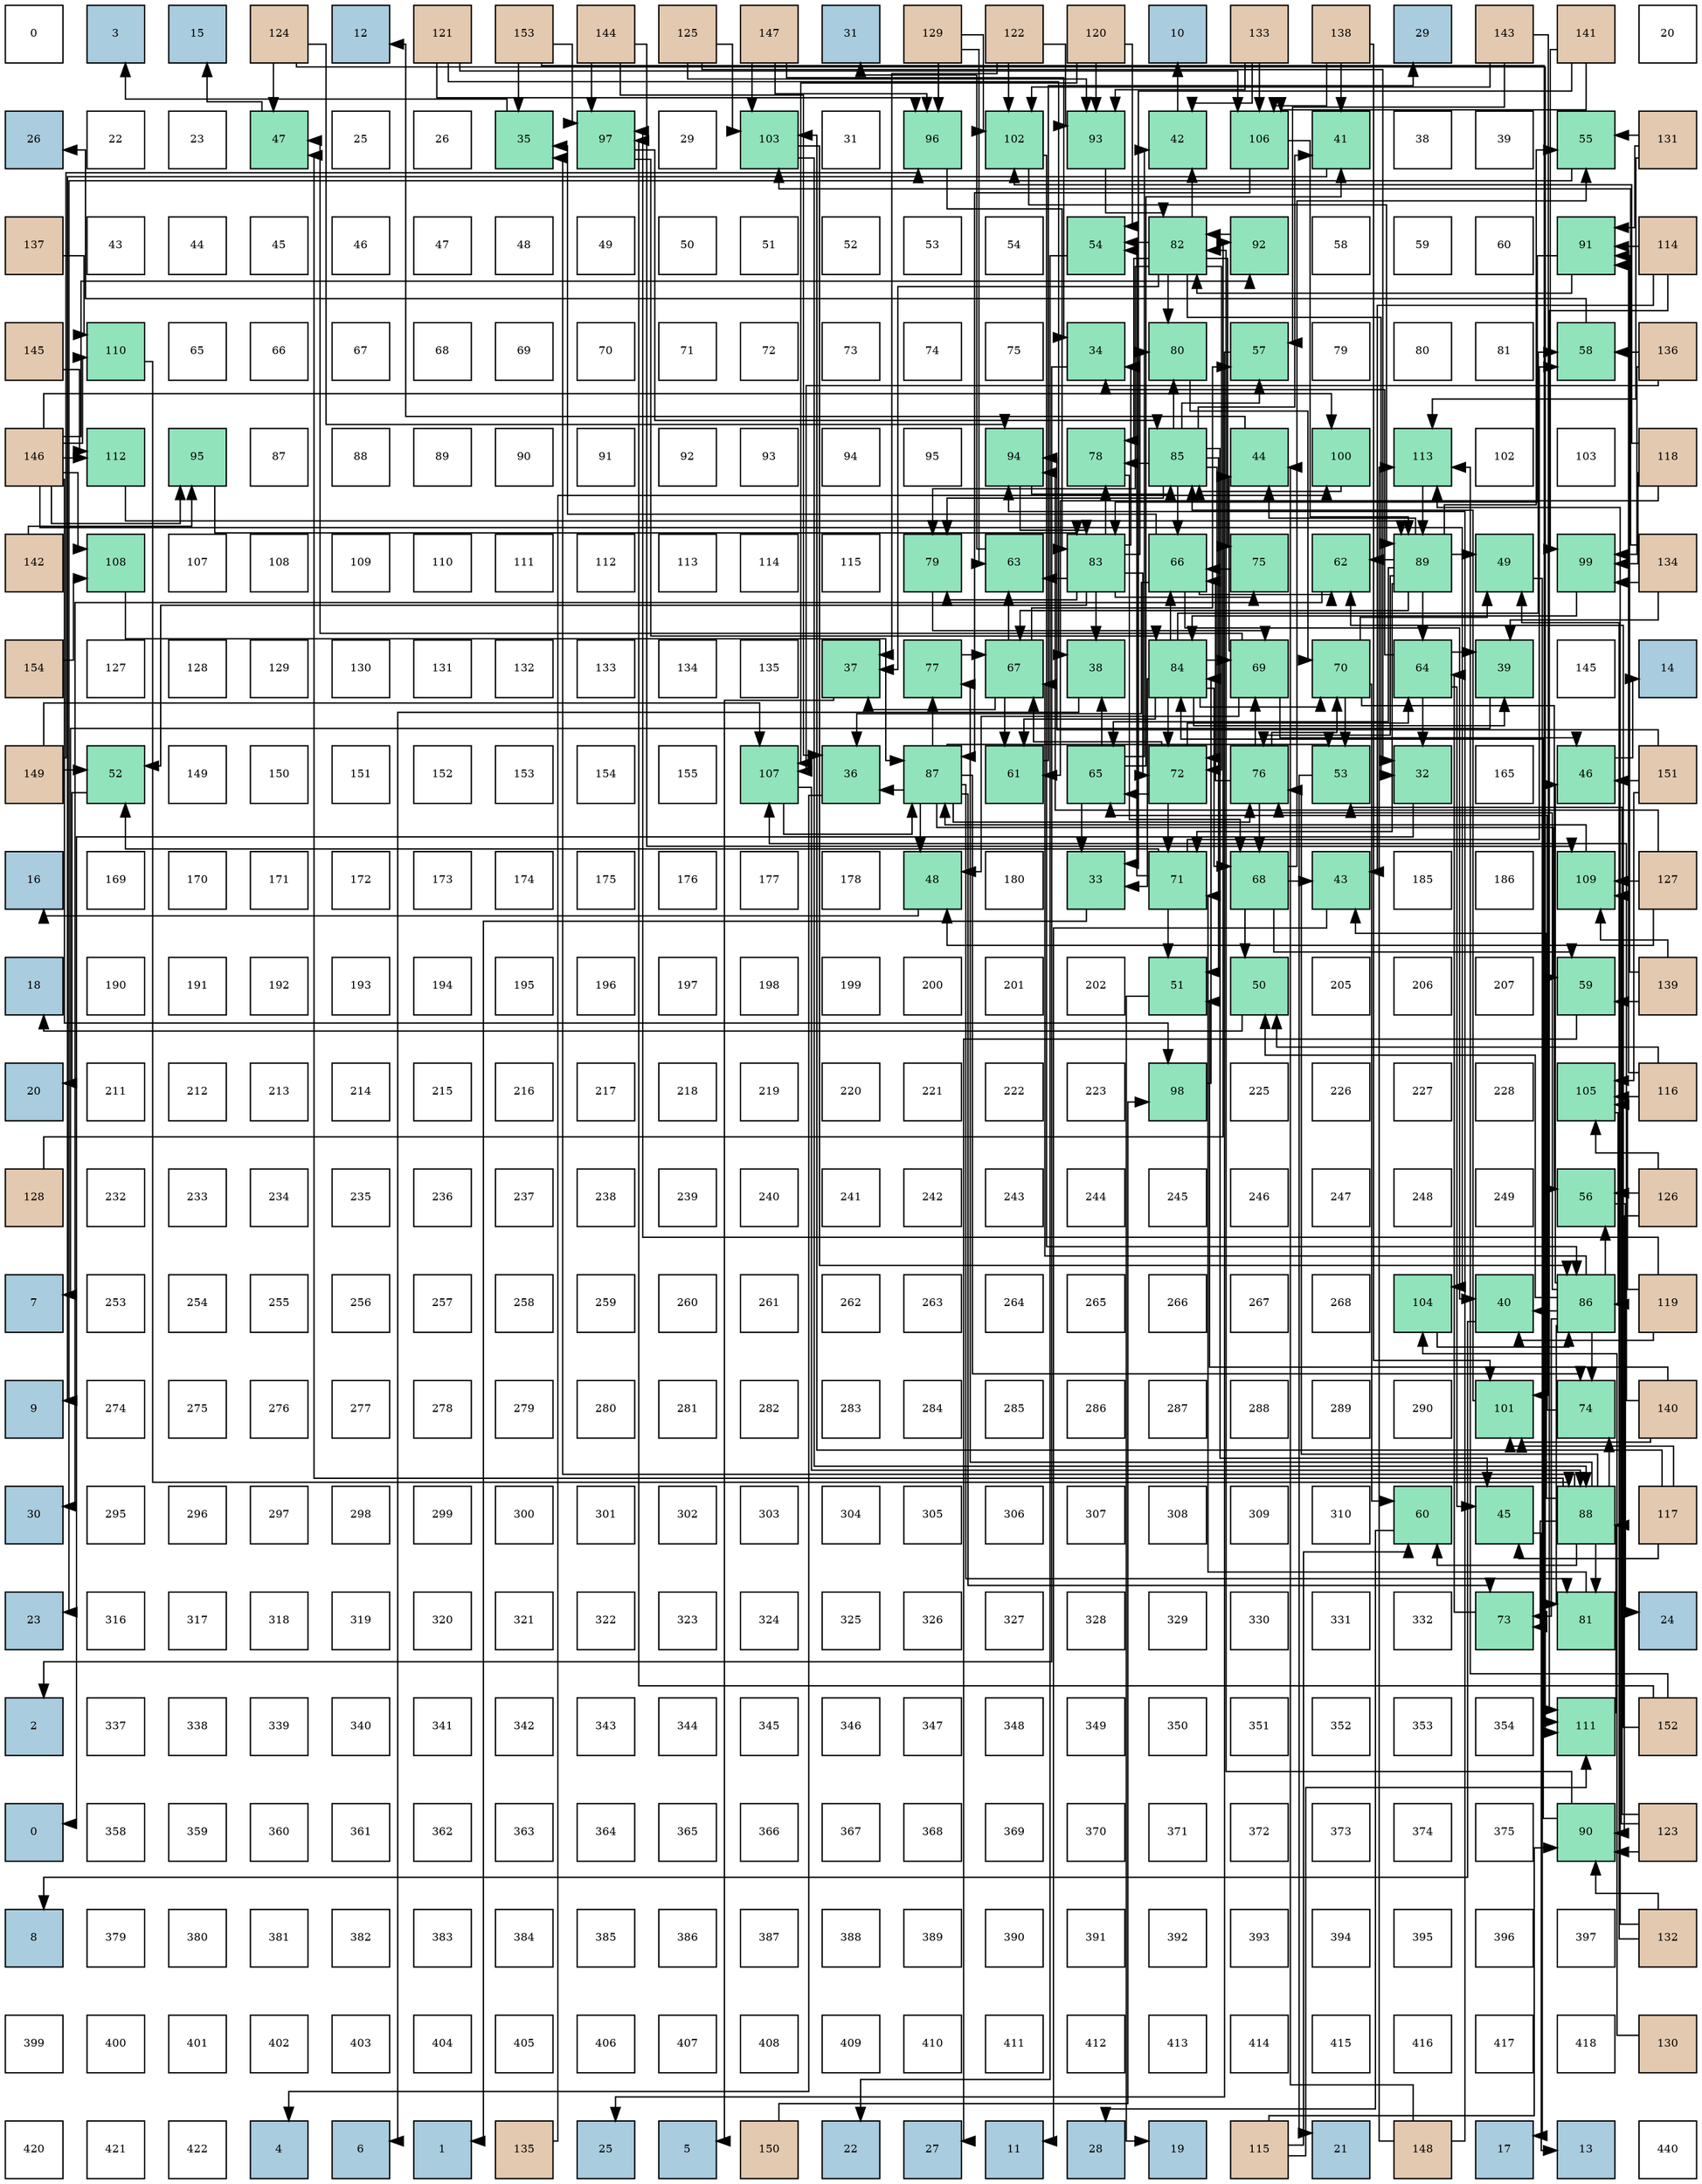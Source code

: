 digraph layout{
 rankdir=TB;
 splines=ortho;
 node [style=filled shape=square fixedsize=true width=0.6];
0[label="0", fontsize=8, fillcolor="#ffffff"];
1[label="3", fontsize=8, fillcolor="#a9ccde"];
2[label="15", fontsize=8, fillcolor="#a9ccde"];
3[label="124", fontsize=8, fillcolor="#e3c9af"];
4[label="12", fontsize=8, fillcolor="#a9ccde"];
5[label="121", fontsize=8, fillcolor="#e3c9af"];
6[label="153", fontsize=8, fillcolor="#e3c9af"];
7[label="144", fontsize=8, fillcolor="#e3c9af"];
8[label="125", fontsize=8, fillcolor="#e3c9af"];
9[label="147", fontsize=8, fillcolor="#e3c9af"];
10[label="31", fontsize=8, fillcolor="#a9ccde"];
11[label="129", fontsize=8, fillcolor="#e3c9af"];
12[label="122", fontsize=8, fillcolor="#e3c9af"];
13[label="120", fontsize=8, fillcolor="#e3c9af"];
14[label="10", fontsize=8, fillcolor="#a9ccde"];
15[label="133", fontsize=8, fillcolor="#e3c9af"];
16[label="138", fontsize=8, fillcolor="#e3c9af"];
17[label="29", fontsize=8, fillcolor="#a9ccde"];
18[label="143", fontsize=8, fillcolor="#e3c9af"];
19[label="141", fontsize=8, fillcolor="#e3c9af"];
20[label="20", fontsize=8, fillcolor="#ffffff"];
21[label="26", fontsize=8, fillcolor="#a9ccde"];
22[label="22", fontsize=8, fillcolor="#ffffff"];
23[label="23", fontsize=8, fillcolor="#ffffff"];
24[label="47", fontsize=8, fillcolor="#91e3bb"];
25[label="25", fontsize=8, fillcolor="#ffffff"];
26[label="26", fontsize=8, fillcolor="#ffffff"];
27[label="35", fontsize=8, fillcolor="#91e3bb"];
28[label="97", fontsize=8, fillcolor="#91e3bb"];
29[label="29", fontsize=8, fillcolor="#ffffff"];
30[label="103", fontsize=8, fillcolor="#91e3bb"];
31[label="31", fontsize=8, fillcolor="#ffffff"];
32[label="96", fontsize=8, fillcolor="#91e3bb"];
33[label="102", fontsize=8, fillcolor="#91e3bb"];
34[label="93", fontsize=8, fillcolor="#91e3bb"];
35[label="42", fontsize=8, fillcolor="#91e3bb"];
36[label="106", fontsize=8, fillcolor="#91e3bb"];
37[label="41", fontsize=8, fillcolor="#91e3bb"];
38[label="38", fontsize=8, fillcolor="#ffffff"];
39[label="39", fontsize=8, fillcolor="#ffffff"];
40[label="55", fontsize=8, fillcolor="#91e3bb"];
41[label="131", fontsize=8, fillcolor="#e3c9af"];
42[label="137", fontsize=8, fillcolor="#e3c9af"];
43[label="43", fontsize=8, fillcolor="#ffffff"];
44[label="44", fontsize=8, fillcolor="#ffffff"];
45[label="45", fontsize=8, fillcolor="#ffffff"];
46[label="46", fontsize=8, fillcolor="#ffffff"];
47[label="47", fontsize=8, fillcolor="#ffffff"];
48[label="48", fontsize=8, fillcolor="#ffffff"];
49[label="49", fontsize=8, fillcolor="#ffffff"];
50[label="50", fontsize=8, fillcolor="#ffffff"];
51[label="51", fontsize=8, fillcolor="#ffffff"];
52[label="52", fontsize=8, fillcolor="#ffffff"];
53[label="53", fontsize=8, fillcolor="#ffffff"];
54[label="54", fontsize=8, fillcolor="#ffffff"];
55[label="54", fontsize=8, fillcolor="#91e3bb"];
56[label="82", fontsize=8, fillcolor="#91e3bb"];
57[label="92", fontsize=8, fillcolor="#91e3bb"];
58[label="58", fontsize=8, fillcolor="#ffffff"];
59[label="59", fontsize=8, fillcolor="#ffffff"];
60[label="60", fontsize=8, fillcolor="#ffffff"];
61[label="91", fontsize=8, fillcolor="#91e3bb"];
62[label="114", fontsize=8, fillcolor="#e3c9af"];
63[label="145", fontsize=8, fillcolor="#e3c9af"];
64[label="110", fontsize=8, fillcolor="#91e3bb"];
65[label="65", fontsize=8, fillcolor="#ffffff"];
66[label="66", fontsize=8, fillcolor="#ffffff"];
67[label="67", fontsize=8, fillcolor="#ffffff"];
68[label="68", fontsize=8, fillcolor="#ffffff"];
69[label="69", fontsize=8, fillcolor="#ffffff"];
70[label="70", fontsize=8, fillcolor="#ffffff"];
71[label="71", fontsize=8, fillcolor="#ffffff"];
72[label="72", fontsize=8, fillcolor="#ffffff"];
73[label="73", fontsize=8, fillcolor="#ffffff"];
74[label="74", fontsize=8, fillcolor="#ffffff"];
75[label="75", fontsize=8, fillcolor="#ffffff"];
76[label="34", fontsize=8, fillcolor="#91e3bb"];
77[label="80", fontsize=8, fillcolor="#91e3bb"];
78[label="57", fontsize=8, fillcolor="#91e3bb"];
79[label="79", fontsize=8, fillcolor="#ffffff"];
80[label="80", fontsize=8, fillcolor="#ffffff"];
81[label="81", fontsize=8, fillcolor="#ffffff"];
82[label="58", fontsize=8, fillcolor="#91e3bb"];
83[label="136", fontsize=8, fillcolor="#e3c9af"];
84[label="146", fontsize=8, fillcolor="#e3c9af"];
85[label="112", fontsize=8, fillcolor="#91e3bb"];
86[label="95", fontsize=8, fillcolor="#91e3bb"];
87[label="87", fontsize=8, fillcolor="#ffffff"];
88[label="88", fontsize=8, fillcolor="#ffffff"];
89[label="89", fontsize=8, fillcolor="#ffffff"];
90[label="90", fontsize=8, fillcolor="#ffffff"];
91[label="91", fontsize=8, fillcolor="#ffffff"];
92[label="92", fontsize=8, fillcolor="#ffffff"];
93[label="93", fontsize=8, fillcolor="#ffffff"];
94[label="94", fontsize=8, fillcolor="#ffffff"];
95[label="95", fontsize=8, fillcolor="#ffffff"];
96[label="94", fontsize=8, fillcolor="#91e3bb"];
97[label="78", fontsize=8, fillcolor="#91e3bb"];
98[label="85", fontsize=8, fillcolor="#91e3bb"];
99[label="44", fontsize=8, fillcolor="#91e3bb"];
100[label="100", fontsize=8, fillcolor="#91e3bb"];
101[label="113", fontsize=8, fillcolor="#91e3bb"];
102[label="102", fontsize=8, fillcolor="#ffffff"];
103[label="103", fontsize=8, fillcolor="#ffffff"];
104[label="118", fontsize=8, fillcolor="#e3c9af"];
105[label="142", fontsize=8, fillcolor="#e3c9af"];
106[label="108", fontsize=8, fillcolor="#91e3bb"];
107[label="107", fontsize=8, fillcolor="#ffffff"];
108[label="108", fontsize=8, fillcolor="#ffffff"];
109[label="109", fontsize=8, fillcolor="#ffffff"];
110[label="110", fontsize=8, fillcolor="#ffffff"];
111[label="111", fontsize=8, fillcolor="#ffffff"];
112[label="112", fontsize=8, fillcolor="#ffffff"];
113[label="113", fontsize=8, fillcolor="#ffffff"];
114[label="114", fontsize=8, fillcolor="#ffffff"];
115[label="115", fontsize=8, fillcolor="#ffffff"];
116[label="79", fontsize=8, fillcolor="#91e3bb"];
117[label="63", fontsize=8, fillcolor="#91e3bb"];
118[label="83", fontsize=8, fillcolor="#91e3bb"];
119[label="66", fontsize=8, fillcolor="#91e3bb"];
120[label="75", fontsize=8, fillcolor="#91e3bb"];
121[label="62", fontsize=8, fillcolor="#91e3bb"];
122[label="89", fontsize=8, fillcolor="#91e3bb"];
123[label="49", fontsize=8, fillcolor="#91e3bb"];
124[label="99", fontsize=8, fillcolor="#91e3bb"];
125[label="134", fontsize=8, fillcolor="#e3c9af"];
126[label="154", fontsize=8, fillcolor="#e3c9af"];
127[label="127", fontsize=8, fillcolor="#ffffff"];
128[label="128", fontsize=8, fillcolor="#ffffff"];
129[label="129", fontsize=8, fillcolor="#ffffff"];
130[label="130", fontsize=8, fillcolor="#ffffff"];
131[label="131", fontsize=8, fillcolor="#ffffff"];
132[label="132", fontsize=8, fillcolor="#ffffff"];
133[label="133", fontsize=8, fillcolor="#ffffff"];
134[label="134", fontsize=8, fillcolor="#ffffff"];
135[label="135", fontsize=8, fillcolor="#ffffff"];
136[label="37", fontsize=8, fillcolor="#91e3bb"];
137[label="77", fontsize=8, fillcolor="#91e3bb"];
138[label="67", fontsize=8, fillcolor="#91e3bb"];
139[label="38", fontsize=8, fillcolor="#91e3bb"];
140[label="84", fontsize=8, fillcolor="#91e3bb"];
141[label="69", fontsize=8, fillcolor="#91e3bb"];
142[label="70", fontsize=8, fillcolor="#91e3bb"];
143[label="64", fontsize=8, fillcolor="#91e3bb"];
144[label="39", fontsize=8, fillcolor="#91e3bb"];
145[label="145", fontsize=8, fillcolor="#ffffff"];
146[label="14", fontsize=8, fillcolor="#a9ccde"];
147[label="149", fontsize=8, fillcolor="#e3c9af"];
148[label="52", fontsize=8, fillcolor="#91e3bb"];
149[label="149", fontsize=8, fillcolor="#ffffff"];
150[label="150", fontsize=8, fillcolor="#ffffff"];
151[label="151", fontsize=8, fillcolor="#ffffff"];
152[label="152", fontsize=8, fillcolor="#ffffff"];
153[label="153", fontsize=8, fillcolor="#ffffff"];
154[label="154", fontsize=8, fillcolor="#ffffff"];
155[label="155", fontsize=8, fillcolor="#ffffff"];
156[label="107", fontsize=8, fillcolor="#91e3bb"];
157[label="36", fontsize=8, fillcolor="#91e3bb"];
158[label="87", fontsize=8, fillcolor="#91e3bb"];
159[label="61", fontsize=8, fillcolor="#91e3bb"];
160[label="65", fontsize=8, fillcolor="#91e3bb"];
161[label="72", fontsize=8, fillcolor="#91e3bb"];
162[label="76", fontsize=8, fillcolor="#91e3bb"];
163[label="53", fontsize=8, fillcolor="#91e3bb"];
164[label="32", fontsize=8, fillcolor="#91e3bb"];
165[label="165", fontsize=8, fillcolor="#ffffff"];
166[label="46", fontsize=8, fillcolor="#91e3bb"];
167[label="151", fontsize=8, fillcolor="#e3c9af"];
168[label="16", fontsize=8, fillcolor="#a9ccde"];
169[label="169", fontsize=8, fillcolor="#ffffff"];
170[label="170", fontsize=8, fillcolor="#ffffff"];
171[label="171", fontsize=8, fillcolor="#ffffff"];
172[label="172", fontsize=8, fillcolor="#ffffff"];
173[label="173", fontsize=8, fillcolor="#ffffff"];
174[label="174", fontsize=8, fillcolor="#ffffff"];
175[label="175", fontsize=8, fillcolor="#ffffff"];
176[label="176", fontsize=8, fillcolor="#ffffff"];
177[label="177", fontsize=8, fillcolor="#ffffff"];
178[label="178", fontsize=8, fillcolor="#ffffff"];
179[label="48", fontsize=8, fillcolor="#91e3bb"];
180[label="180", fontsize=8, fillcolor="#ffffff"];
181[label="33", fontsize=8, fillcolor="#91e3bb"];
182[label="71", fontsize=8, fillcolor="#91e3bb"];
183[label="68", fontsize=8, fillcolor="#91e3bb"];
184[label="43", fontsize=8, fillcolor="#91e3bb"];
185[label="185", fontsize=8, fillcolor="#ffffff"];
186[label="186", fontsize=8, fillcolor="#ffffff"];
187[label="109", fontsize=8, fillcolor="#91e3bb"];
188[label="127", fontsize=8, fillcolor="#e3c9af"];
189[label="18", fontsize=8, fillcolor="#a9ccde"];
190[label="190", fontsize=8, fillcolor="#ffffff"];
191[label="191", fontsize=8, fillcolor="#ffffff"];
192[label="192", fontsize=8, fillcolor="#ffffff"];
193[label="193", fontsize=8, fillcolor="#ffffff"];
194[label="194", fontsize=8, fillcolor="#ffffff"];
195[label="195", fontsize=8, fillcolor="#ffffff"];
196[label="196", fontsize=8, fillcolor="#ffffff"];
197[label="197", fontsize=8, fillcolor="#ffffff"];
198[label="198", fontsize=8, fillcolor="#ffffff"];
199[label="199", fontsize=8, fillcolor="#ffffff"];
200[label="200", fontsize=8, fillcolor="#ffffff"];
201[label="201", fontsize=8, fillcolor="#ffffff"];
202[label="202", fontsize=8, fillcolor="#ffffff"];
203[label="51", fontsize=8, fillcolor="#91e3bb"];
204[label="50", fontsize=8, fillcolor="#91e3bb"];
205[label="205", fontsize=8, fillcolor="#ffffff"];
206[label="206", fontsize=8, fillcolor="#ffffff"];
207[label="207", fontsize=8, fillcolor="#ffffff"];
208[label="59", fontsize=8, fillcolor="#91e3bb"];
209[label="139", fontsize=8, fillcolor="#e3c9af"];
210[label="20", fontsize=8, fillcolor="#a9ccde"];
211[label="211", fontsize=8, fillcolor="#ffffff"];
212[label="212", fontsize=8, fillcolor="#ffffff"];
213[label="213", fontsize=8, fillcolor="#ffffff"];
214[label="214", fontsize=8, fillcolor="#ffffff"];
215[label="215", fontsize=8, fillcolor="#ffffff"];
216[label="216", fontsize=8, fillcolor="#ffffff"];
217[label="217", fontsize=8, fillcolor="#ffffff"];
218[label="218", fontsize=8, fillcolor="#ffffff"];
219[label="219", fontsize=8, fillcolor="#ffffff"];
220[label="220", fontsize=8, fillcolor="#ffffff"];
221[label="221", fontsize=8, fillcolor="#ffffff"];
222[label="222", fontsize=8, fillcolor="#ffffff"];
223[label="223", fontsize=8, fillcolor="#ffffff"];
224[label="98", fontsize=8, fillcolor="#91e3bb"];
225[label="225", fontsize=8, fillcolor="#ffffff"];
226[label="226", fontsize=8, fillcolor="#ffffff"];
227[label="227", fontsize=8, fillcolor="#ffffff"];
228[label="228", fontsize=8, fillcolor="#ffffff"];
229[label="105", fontsize=8, fillcolor="#91e3bb"];
230[label="116", fontsize=8, fillcolor="#e3c9af"];
231[label="128", fontsize=8, fillcolor="#e3c9af"];
232[label="232", fontsize=8, fillcolor="#ffffff"];
233[label="233", fontsize=8, fillcolor="#ffffff"];
234[label="234", fontsize=8, fillcolor="#ffffff"];
235[label="235", fontsize=8, fillcolor="#ffffff"];
236[label="236", fontsize=8, fillcolor="#ffffff"];
237[label="237", fontsize=8, fillcolor="#ffffff"];
238[label="238", fontsize=8, fillcolor="#ffffff"];
239[label="239", fontsize=8, fillcolor="#ffffff"];
240[label="240", fontsize=8, fillcolor="#ffffff"];
241[label="241", fontsize=8, fillcolor="#ffffff"];
242[label="242", fontsize=8, fillcolor="#ffffff"];
243[label="243", fontsize=8, fillcolor="#ffffff"];
244[label="244", fontsize=8, fillcolor="#ffffff"];
245[label="245", fontsize=8, fillcolor="#ffffff"];
246[label="246", fontsize=8, fillcolor="#ffffff"];
247[label="247", fontsize=8, fillcolor="#ffffff"];
248[label="248", fontsize=8, fillcolor="#ffffff"];
249[label="249", fontsize=8, fillcolor="#ffffff"];
250[label="56", fontsize=8, fillcolor="#91e3bb"];
251[label="126", fontsize=8, fillcolor="#e3c9af"];
252[label="7", fontsize=8, fillcolor="#a9ccde"];
253[label="253", fontsize=8, fillcolor="#ffffff"];
254[label="254", fontsize=8, fillcolor="#ffffff"];
255[label="255", fontsize=8, fillcolor="#ffffff"];
256[label="256", fontsize=8, fillcolor="#ffffff"];
257[label="257", fontsize=8, fillcolor="#ffffff"];
258[label="258", fontsize=8, fillcolor="#ffffff"];
259[label="259", fontsize=8, fillcolor="#ffffff"];
260[label="260", fontsize=8, fillcolor="#ffffff"];
261[label="261", fontsize=8, fillcolor="#ffffff"];
262[label="262", fontsize=8, fillcolor="#ffffff"];
263[label="263", fontsize=8, fillcolor="#ffffff"];
264[label="264", fontsize=8, fillcolor="#ffffff"];
265[label="265", fontsize=8, fillcolor="#ffffff"];
266[label="266", fontsize=8, fillcolor="#ffffff"];
267[label="267", fontsize=8, fillcolor="#ffffff"];
268[label="268", fontsize=8, fillcolor="#ffffff"];
269[label="104", fontsize=8, fillcolor="#91e3bb"];
270[label="40", fontsize=8, fillcolor="#91e3bb"];
271[label="86", fontsize=8, fillcolor="#91e3bb"];
272[label="119", fontsize=8, fillcolor="#e3c9af"];
273[label="9", fontsize=8, fillcolor="#a9ccde"];
274[label="274", fontsize=8, fillcolor="#ffffff"];
275[label="275", fontsize=8, fillcolor="#ffffff"];
276[label="276", fontsize=8, fillcolor="#ffffff"];
277[label="277", fontsize=8, fillcolor="#ffffff"];
278[label="278", fontsize=8, fillcolor="#ffffff"];
279[label="279", fontsize=8, fillcolor="#ffffff"];
280[label="280", fontsize=8, fillcolor="#ffffff"];
281[label="281", fontsize=8, fillcolor="#ffffff"];
282[label="282", fontsize=8, fillcolor="#ffffff"];
283[label="283", fontsize=8, fillcolor="#ffffff"];
284[label="284", fontsize=8, fillcolor="#ffffff"];
285[label="285", fontsize=8, fillcolor="#ffffff"];
286[label="286", fontsize=8, fillcolor="#ffffff"];
287[label="287", fontsize=8, fillcolor="#ffffff"];
288[label="288", fontsize=8, fillcolor="#ffffff"];
289[label="289", fontsize=8, fillcolor="#ffffff"];
290[label="290", fontsize=8, fillcolor="#ffffff"];
291[label="101", fontsize=8, fillcolor="#91e3bb"];
292[label="74", fontsize=8, fillcolor="#91e3bb"];
293[label="140", fontsize=8, fillcolor="#e3c9af"];
294[label="30", fontsize=8, fillcolor="#a9ccde"];
295[label="295", fontsize=8, fillcolor="#ffffff"];
296[label="296", fontsize=8, fillcolor="#ffffff"];
297[label="297", fontsize=8, fillcolor="#ffffff"];
298[label="298", fontsize=8, fillcolor="#ffffff"];
299[label="299", fontsize=8, fillcolor="#ffffff"];
300[label="300", fontsize=8, fillcolor="#ffffff"];
301[label="301", fontsize=8, fillcolor="#ffffff"];
302[label="302", fontsize=8, fillcolor="#ffffff"];
303[label="303", fontsize=8, fillcolor="#ffffff"];
304[label="304", fontsize=8, fillcolor="#ffffff"];
305[label="305", fontsize=8, fillcolor="#ffffff"];
306[label="306", fontsize=8, fillcolor="#ffffff"];
307[label="307", fontsize=8, fillcolor="#ffffff"];
308[label="308", fontsize=8, fillcolor="#ffffff"];
309[label="309", fontsize=8, fillcolor="#ffffff"];
310[label="310", fontsize=8, fillcolor="#ffffff"];
311[label="60", fontsize=8, fillcolor="#91e3bb"];
312[label="45", fontsize=8, fillcolor="#91e3bb"];
313[label="88", fontsize=8, fillcolor="#91e3bb"];
314[label="117", fontsize=8, fillcolor="#e3c9af"];
315[label="23", fontsize=8, fillcolor="#a9ccde"];
316[label="316", fontsize=8, fillcolor="#ffffff"];
317[label="317", fontsize=8, fillcolor="#ffffff"];
318[label="318", fontsize=8, fillcolor="#ffffff"];
319[label="319", fontsize=8, fillcolor="#ffffff"];
320[label="320", fontsize=8, fillcolor="#ffffff"];
321[label="321", fontsize=8, fillcolor="#ffffff"];
322[label="322", fontsize=8, fillcolor="#ffffff"];
323[label="323", fontsize=8, fillcolor="#ffffff"];
324[label="324", fontsize=8, fillcolor="#ffffff"];
325[label="325", fontsize=8, fillcolor="#ffffff"];
326[label="326", fontsize=8, fillcolor="#ffffff"];
327[label="327", fontsize=8, fillcolor="#ffffff"];
328[label="328", fontsize=8, fillcolor="#ffffff"];
329[label="329", fontsize=8, fillcolor="#ffffff"];
330[label="330", fontsize=8, fillcolor="#ffffff"];
331[label="331", fontsize=8, fillcolor="#ffffff"];
332[label="332", fontsize=8, fillcolor="#ffffff"];
333[label="73", fontsize=8, fillcolor="#91e3bb"];
334[label="81", fontsize=8, fillcolor="#91e3bb"];
335[label="24", fontsize=8, fillcolor="#a9ccde"];
336[label="2", fontsize=8, fillcolor="#a9ccde"];
337[label="337", fontsize=8, fillcolor="#ffffff"];
338[label="338", fontsize=8, fillcolor="#ffffff"];
339[label="339", fontsize=8, fillcolor="#ffffff"];
340[label="340", fontsize=8, fillcolor="#ffffff"];
341[label="341", fontsize=8, fillcolor="#ffffff"];
342[label="342", fontsize=8, fillcolor="#ffffff"];
343[label="343", fontsize=8, fillcolor="#ffffff"];
344[label="344", fontsize=8, fillcolor="#ffffff"];
345[label="345", fontsize=8, fillcolor="#ffffff"];
346[label="346", fontsize=8, fillcolor="#ffffff"];
347[label="347", fontsize=8, fillcolor="#ffffff"];
348[label="348", fontsize=8, fillcolor="#ffffff"];
349[label="349", fontsize=8, fillcolor="#ffffff"];
350[label="350", fontsize=8, fillcolor="#ffffff"];
351[label="351", fontsize=8, fillcolor="#ffffff"];
352[label="352", fontsize=8, fillcolor="#ffffff"];
353[label="353", fontsize=8, fillcolor="#ffffff"];
354[label="354", fontsize=8, fillcolor="#ffffff"];
355[label="111", fontsize=8, fillcolor="#91e3bb"];
356[label="152", fontsize=8, fillcolor="#e3c9af"];
357[label="0", fontsize=8, fillcolor="#a9ccde"];
358[label="358", fontsize=8, fillcolor="#ffffff"];
359[label="359", fontsize=8, fillcolor="#ffffff"];
360[label="360", fontsize=8, fillcolor="#ffffff"];
361[label="361", fontsize=8, fillcolor="#ffffff"];
362[label="362", fontsize=8, fillcolor="#ffffff"];
363[label="363", fontsize=8, fillcolor="#ffffff"];
364[label="364", fontsize=8, fillcolor="#ffffff"];
365[label="365", fontsize=8, fillcolor="#ffffff"];
366[label="366", fontsize=8, fillcolor="#ffffff"];
367[label="367", fontsize=8, fillcolor="#ffffff"];
368[label="368", fontsize=8, fillcolor="#ffffff"];
369[label="369", fontsize=8, fillcolor="#ffffff"];
370[label="370", fontsize=8, fillcolor="#ffffff"];
371[label="371", fontsize=8, fillcolor="#ffffff"];
372[label="372", fontsize=8, fillcolor="#ffffff"];
373[label="373", fontsize=8, fillcolor="#ffffff"];
374[label="374", fontsize=8, fillcolor="#ffffff"];
375[label="375", fontsize=8, fillcolor="#ffffff"];
376[label="90", fontsize=8, fillcolor="#91e3bb"];
377[label="123", fontsize=8, fillcolor="#e3c9af"];
378[label="8", fontsize=8, fillcolor="#a9ccde"];
379[label="379", fontsize=8, fillcolor="#ffffff"];
380[label="380", fontsize=8, fillcolor="#ffffff"];
381[label="381", fontsize=8, fillcolor="#ffffff"];
382[label="382", fontsize=8, fillcolor="#ffffff"];
383[label="383", fontsize=8, fillcolor="#ffffff"];
384[label="384", fontsize=8, fillcolor="#ffffff"];
385[label="385", fontsize=8, fillcolor="#ffffff"];
386[label="386", fontsize=8, fillcolor="#ffffff"];
387[label="387", fontsize=8, fillcolor="#ffffff"];
388[label="388", fontsize=8, fillcolor="#ffffff"];
389[label="389", fontsize=8, fillcolor="#ffffff"];
390[label="390", fontsize=8, fillcolor="#ffffff"];
391[label="391", fontsize=8, fillcolor="#ffffff"];
392[label="392", fontsize=8, fillcolor="#ffffff"];
393[label="393", fontsize=8, fillcolor="#ffffff"];
394[label="394", fontsize=8, fillcolor="#ffffff"];
395[label="395", fontsize=8, fillcolor="#ffffff"];
396[label="396", fontsize=8, fillcolor="#ffffff"];
397[label="397", fontsize=8, fillcolor="#ffffff"];
398[label="132", fontsize=8, fillcolor="#e3c9af"];
399[label="399", fontsize=8, fillcolor="#ffffff"];
400[label="400", fontsize=8, fillcolor="#ffffff"];
401[label="401", fontsize=8, fillcolor="#ffffff"];
402[label="402", fontsize=8, fillcolor="#ffffff"];
403[label="403", fontsize=8, fillcolor="#ffffff"];
404[label="404", fontsize=8, fillcolor="#ffffff"];
405[label="405", fontsize=8, fillcolor="#ffffff"];
406[label="406", fontsize=8, fillcolor="#ffffff"];
407[label="407", fontsize=8, fillcolor="#ffffff"];
408[label="408", fontsize=8, fillcolor="#ffffff"];
409[label="409", fontsize=8, fillcolor="#ffffff"];
410[label="410", fontsize=8, fillcolor="#ffffff"];
411[label="411", fontsize=8, fillcolor="#ffffff"];
412[label="412", fontsize=8, fillcolor="#ffffff"];
413[label="413", fontsize=8, fillcolor="#ffffff"];
414[label="414", fontsize=8, fillcolor="#ffffff"];
415[label="415", fontsize=8, fillcolor="#ffffff"];
416[label="416", fontsize=8, fillcolor="#ffffff"];
417[label="417", fontsize=8, fillcolor="#ffffff"];
418[label="418", fontsize=8, fillcolor="#ffffff"];
419[label="130", fontsize=8, fillcolor="#e3c9af"];
420[label="420", fontsize=8, fillcolor="#ffffff"];
421[label="421", fontsize=8, fillcolor="#ffffff"];
422[label="422", fontsize=8, fillcolor="#ffffff"];
423[label="4", fontsize=8, fillcolor="#a9ccde"];
424[label="6", fontsize=8, fillcolor="#a9ccde"];
425[label="1", fontsize=8, fillcolor="#a9ccde"];
426[label="135", fontsize=8, fillcolor="#e3c9af"];
427[label="25", fontsize=8, fillcolor="#a9ccde"];
428[label="5", fontsize=8, fillcolor="#a9ccde"];
429[label="150", fontsize=8, fillcolor="#e3c9af"];
430[label="22", fontsize=8, fillcolor="#a9ccde"];
431[label="27", fontsize=8, fillcolor="#a9ccde"];
432[label="11", fontsize=8, fillcolor="#a9ccde"];
433[label="28", fontsize=8, fillcolor="#a9ccde"];
434[label="19", fontsize=8, fillcolor="#a9ccde"];
435[label="115", fontsize=8, fillcolor="#e3c9af"];
436[label="21", fontsize=8, fillcolor="#a9ccde"];
437[label="148", fontsize=8, fillcolor="#e3c9af"];
438[label="17", fontsize=8, fillcolor="#a9ccde"];
439[label="13", fontsize=8, fillcolor="#a9ccde"];
440[label="440", fontsize=8, fillcolor="#ffffff"];
edge [constraint=false, style=vis];164 -> 357;
181 -> 425;
76 -> 336;
27 -> 1;
157 -> 423;
136 -> 428;
139 -> 424;
144 -> 252;
270 -> 378;
37 -> 273;
35 -> 14;
184 -> 432;
99 -> 4;
312 -> 439;
166 -> 146;
24 -> 2;
179 -> 168;
123 -> 438;
204 -> 189;
203 -> 434;
148 -> 210;
163 -> 436;
55 -> 430;
40 -> 315;
250 -> 335;
78 -> 427;
82 -> 21;
208 -> 431;
311 -> 433;
159 -> 17;
121 -> 294;
117 -> 10;
143 -> 164;
143 -> 76;
143 -> 144;
143 -> 312;
160 -> 181;
160 -> 139;
160 -> 37;
160 -> 35;
119 -> 27;
119 -> 157;
119 -> 270;
119 -> 121;
138 -> 136;
138 -> 78;
138 -> 159;
138 -> 117;
183 -> 184;
183 -> 204;
183 -> 40;
183 -> 208;
141 -> 99;
141 -> 166;
141 -> 24;
141 -> 179;
142 -> 123;
142 -> 163;
142 -> 250;
142 -> 311;
182 -> 203;
182 -> 148;
182 -> 55;
182 -> 82;
161 -> 143;
161 -> 160;
161 -> 138;
161 -> 182;
333 -> 143;
292 -> 160;
120 -> 119;
162 -> 119;
162 -> 183;
162 -> 141;
162 -> 142;
137 -> 138;
97 -> 183;
116 -> 141;
77 -> 142;
334 -> 182;
56 -> 164;
56 -> 136;
56 -> 35;
56 -> 55;
56 -> 161;
56 -> 120;
56 -> 97;
56 -> 116;
56 -> 77;
118 -> 76;
118 -> 139;
118 -> 148;
118 -> 117;
118 -> 161;
118 -> 120;
118 -> 97;
118 -> 116;
118 -> 77;
140 -> 181;
140 -> 144;
140 -> 82;
140 -> 159;
140 -> 119;
140 -> 183;
140 -> 141;
140 -> 142;
140 -> 161;
98 -> 37;
98 -> 312;
98 -> 203;
98 -> 78;
98 -> 119;
98 -> 161;
98 -> 97;
98 -> 116;
98 -> 77;
271 -> 270;
271 -> 166;
271 -> 204;
271 -> 250;
271 -> 138;
271 -> 333;
271 -> 292;
271 -> 162;
271 -> 334;
158 -> 157;
158 -> 179;
158 -> 163;
158 -> 208;
158 -> 333;
158 -> 292;
158 -> 162;
158 -> 137;
158 -> 334;
313 -> 27;
313 -> 184;
313 -> 24;
313 -> 311;
313 -> 333;
313 -> 292;
313 -> 162;
313 -> 137;
313 -> 334;
122 -> 99;
122 -> 123;
122 -> 40;
122 -> 121;
122 -> 143;
122 -> 160;
122 -> 138;
122 -> 182;
122 -> 162;
376 -> 56;
376 -> 140;
61 -> 56;
61 -> 118;
57 -> 56;
34 -> 56;
96 -> 118;
96 -> 98;
86 -> 118;
32 -> 118;
28 -> 140;
28 -> 98;
224 -> 140;
124 -> 140;
100 -> 98;
291 -> 98;
33 -> 271;
33 -> 122;
30 -> 271;
30 -> 313;
269 -> 271;
229 -> 271;
36 -> 158;
36 -> 122;
156 -> 158;
156 -> 313;
106 -> 158;
187 -> 158;
64 -> 313;
355 -> 313;
85 -> 122;
101 -> 122;
62 -> 184;
62 -> 61;
62 -> 355;
435 -> 311;
435 -> 376;
435 -> 355;
230 -> 204;
230 -> 61;
230 -> 229;
314 -> 312;
314 -> 291;
314 -> 30;
104 -> 159;
104 -> 124;
104 -> 33;
272 -> 270;
272 -> 28;
272 -> 229;
13 -> 55;
13 -> 34;
13 -> 156;
5 -> 139;
5 -> 32;
5 -> 36;
12 -> 136;
12 -> 34;
12 -> 33;
377 -> 163;
377 -> 376;
377 -> 187;
3 -> 24;
3 -> 96;
3 -> 355;
8 -> 164;
8 -> 34;
8 -> 30;
251 -> 250;
251 -> 376;
251 -> 229;
188 -> 179;
188 -> 96;
188 -> 187;
231 -> 57;
11 -> 117;
11 -> 32;
11 -> 33;
419 -> 269;
41 -> 40;
41 -> 61;
41 -> 101;
398 -> 123;
398 -> 376;
398 -> 101;
15 -> 35;
15 -> 34;
15 -> 36;
125 -> 144;
125 -> 124;
125 -> 30;
426 -> 100;
83 -> 82;
83 -> 124;
83 -> 156;
42 -> 64;
16 -> 37;
16 -> 291;
16 -> 36;
209 -> 208;
209 -> 61;
209 -> 187;
293 -> 203;
293 -> 291;
293 -> 156;
19 -> 181;
19 -> 124;
19 -> 36;
105 -> 86;
18 -> 78;
18 -> 291;
18 -> 33;
7 -> 157;
7 -> 28;
7 -> 187;
63 -> 85;
84 -> 57;
84 -> 86;
84 -> 224;
84 -> 100;
84 -> 269;
84 -> 106;
84 -> 64;
84 -> 85;
9 -> 76;
9 -> 32;
9 -> 30;
437 -> 99;
437 -> 96;
437 -> 101;
147 -> 148;
147 -> 32;
147 -> 156;
429 -> 224;
167 -> 166;
167 -> 96;
167 -> 229;
356 -> 121;
356 -> 28;
356 -> 101;
6 -> 27;
6 -> 28;
6 -> 355;
126 -> 106;
edge [constraint=true, style=invis];
0 -> 21 -> 42 -> 63 -> 84 -> 105 -> 126 -> 147 -> 168 -> 189 -> 210 -> 231 -> 252 -> 273 -> 294 -> 315 -> 336 -> 357 -> 378 -> 399 -> 420;
1 -> 22 -> 43 -> 64 -> 85 -> 106 -> 127 -> 148 -> 169 -> 190 -> 211 -> 232 -> 253 -> 274 -> 295 -> 316 -> 337 -> 358 -> 379 -> 400 -> 421;
2 -> 23 -> 44 -> 65 -> 86 -> 107 -> 128 -> 149 -> 170 -> 191 -> 212 -> 233 -> 254 -> 275 -> 296 -> 317 -> 338 -> 359 -> 380 -> 401 -> 422;
3 -> 24 -> 45 -> 66 -> 87 -> 108 -> 129 -> 150 -> 171 -> 192 -> 213 -> 234 -> 255 -> 276 -> 297 -> 318 -> 339 -> 360 -> 381 -> 402 -> 423;
4 -> 25 -> 46 -> 67 -> 88 -> 109 -> 130 -> 151 -> 172 -> 193 -> 214 -> 235 -> 256 -> 277 -> 298 -> 319 -> 340 -> 361 -> 382 -> 403 -> 424;
5 -> 26 -> 47 -> 68 -> 89 -> 110 -> 131 -> 152 -> 173 -> 194 -> 215 -> 236 -> 257 -> 278 -> 299 -> 320 -> 341 -> 362 -> 383 -> 404 -> 425;
6 -> 27 -> 48 -> 69 -> 90 -> 111 -> 132 -> 153 -> 174 -> 195 -> 216 -> 237 -> 258 -> 279 -> 300 -> 321 -> 342 -> 363 -> 384 -> 405 -> 426;
7 -> 28 -> 49 -> 70 -> 91 -> 112 -> 133 -> 154 -> 175 -> 196 -> 217 -> 238 -> 259 -> 280 -> 301 -> 322 -> 343 -> 364 -> 385 -> 406 -> 427;
8 -> 29 -> 50 -> 71 -> 92 -> 113 -> 134 -> 155 -> 176 -> 197 -> 218 -> 239 -> 260 -> 281 -> 302 -> 323 -> 344 -> 365 -> 386 -> 407 -> 428;
9 -> 30 -> 51 -> 72 -> 93 -> 114 -> 135 -> 156 -> 177 -> 198 -> 219 -> 240 -> 261 -> 282 -> 303 -> 324 -> 345 -> 366 -> 387 -> 408 -> 429;
10 -> 31 -> 52 -> 73 -> 94 -> 115 -> 136 -> 157 -> 178 -> 199 -> 220 -> 241 -> 262 -> 283 -> 304 -> 325 -> 346 -> 367 -> 388 -> 409 -> 430;
11 -> 32 -> 53 -> 74 -> 95 -> 116 -> 137 -> 158 -> 179 -> 200 -> 221 -> 242 -> 263 -> 284 -> 305 -> 326 -> 347 -> 368 -> 389 -> 410 -> 431;
12 -> 33 -> 54 -> 75 -> 96 -> 117 -> 138 -> 159 -> 180 -> 201 -> 222 -> 243 -> 264 -> 285 -> 306 -> 327 -> 348 -> 369 -> 390 -> 411 -> 432;
13 -> 34 -> 55 -> 76 -> 97 -> 118 -> 139 -> 160 -> 181 -> 202 -> 223 -> 244 -> 265 -> 286 -> 307 -> 328 -> 349 -> 370 -> 391 -> 412 -> 433;
14 -> 35 -> 56 -> 77 -> 98 -> 119 -> 140 -> 161 -> 182 -> 203 -> 224 -> 245 -> 266 -> 287 -> 308 -> 329 -> 350 -> 371 -> 392 -> 413 -> 434;
15 -> 36 -> 57 -> 78 -> 99 -> 120 -> 141 -> 162 -> 183 -> 204 -> 225 -> 246 -> 267 -> 288 -> 309 -> 330 -> 351 -> 372 -> 393 -> 414 -> 435;
16 -> 37 -> 58 -> 79 -> 100 -> 121 -> 142 -> 163 -> 184 -> 205 -> 226 -> 247 -> 268 -> 289 -> 310 -> 331 -> 352 -> 373 -> 394 -> 415 -> 436;
17 -> 38 -> 59 -> 80 -> 101 -> 122 -> 143 -> 164 -> 185 -> 206 -> 227 -> 248 -> 269 -> 290 -> 311 -> 332 -> 353 -> 374 -> 395 -> 416 -> 437;
18 -> 39 -> 60 -> 81 -> 102 -> 123 -> 144 -> 165 -> 186 -> 207 -> 228 -> 249 -> 270 -> 291 -> 312 -> 333 -> 354 -> 375 -> 396 -> 417 -> 438;
19 -> 40 -> 61 -> 82 -> 103 -> 124 -> 145 -> 166 -> 187 -> 208 -> 229 -> 250 -> 271 -> 292 -> 313 -> 334 -> 355 -> 376 -> 397 -> 418 -> 439;
20 -> 41 -> 62 -> 83 -> 104 -> 125 -> 146 -> 167 -> 188 -> 209 -> 230 -> 251 -> 272 -> 293 -> 314 -> 335 -> 356 -> 377 -> 398 -> 419 -> 440;
rank = same {0 -> 1 -> 2 -> 3 -> 4 -> 5 -> 6 -> 7 -> 8 -> 9 -> 10 -> 11 -> 12 -> 13 -> 14 -> 15 -> 16 -> 17 -> 18 -> 19 -> 20};
rank = same {21 -> 22 -> 23 -> 24 -> 25 -> 26 -> 27 -> 28 -> 29 -> 30 -> 31 -> 32 -> 33 -> 34 -> 35 -> 36 -> 37 -> 38 -> 39 -> 40 -> 41};
rank = same {42 -> 43 -> 44 -> 45 -> 46 -> 47 -> 48 -> 49 -> 50 -> 51 -> 52 -> 53 -> 54 -> 55 -> 56 -> 57 -> 58 -> 59 -> 60 -> 61 -> 62};
rank = same {63 -> 64 -> 65 -> 66 -> 67 -> 68 -> 69 -> 70 -> 71 -> 72 -> 73 -> 74 -> 75 -> 76 -> 77 -> 78 -> 79 -> 80 -> 81 -> 82 -> 83};
rank = same {84 -> 85 -> 86 -> 87 -> 88 -> 89 -> 90 -> 91 -> 92 -> 93 -> 94 -> 95 -> 96 -> 97 -> 98 -> 99 -> 100 -> 101 -> 102 -> 103 -> 104};
rank = same {105 -> 106 -> 107 -> 108 -> 109 -> 110 -> 111 -> 112 -> 113 -> 114 -> 115 -> 116 -> 117 -> 118 -> 119 -> 120 -> 121 -> 122 -> 123 -> 124 -> 125};
rank = same {126 -> 127 -> 128 -> 129 -> 130 -> 131 -> 132 -> 133 -> 134 -> 135 -> 136 -> 137 -> 138 -> 139 -> 140 -> 141 -> 142 -> 143 -> 144 -> 145 -> 146};
rank = same {147 -> 148 -> 149 -> 150 -> 151 -> 152 -> 153 -> 154 -> 155 -> 156 -> 157 -> 158 -> 159 -> 160 -> 161 -> 162 -> 163 -> 164 -> 165 -> 166 -> 167};
rank = same {168 -> 169 -> 170 -> 171 -> 172 -> 173 -> 174 -> 175 -> 176 -> 177 -> 178 -> 179 -> 180 -> 181 -> 182 -> 183 -> 184 -> 185 -> 186 -> 187 -> 188};
rank = same {189 -> 190 -> 191 -> 192 -> 193 -> 194 -> 195 -> 196 -> 197 -> 198 -> 199 -> 200 -> 201 -> 202 -> 203 -> 204 -> 205 -> 206 -> 207 -> 208 -> 209};
rank = same {210 -> 211 -> 212 -> 213 -> 214 -> 215 -> 216 -> 217 -> 218 -> 219 -> 220 -> 221 -> 222 -> 223 -> 224 -> 225 -> 226 -> 227 -> 228 -> 229 -> 230};
rank = same {231 -> 232 -> 233 -> 234 -> 235 -> 236 -> 237 -> 238 -> 239 -> 240 -> 241 -> 242 -> 243 -> 244 -> 245 -> 246 -> 247 -> 248 -> 249 -> 250 -> 251};
rank = same {252 -> 253 -> 254 -> 255 -> 256 -> 257 -> 258 -> 259 -> 260 -> 261 -> 262 -> 263 -> 264 -> 265 -> 266 -> 267 -> 268 -> 269 -> 270 -> 271 -> 272};
rank = same {273 -> 274 -> 275 -> 276 -> 277 -> 278 -> 279 -> 280 -> 281 -> 282 -> 283 -> 284 -> 285 -> 286 -> 287 -> 288 -> 289 -> 290 -> 291 -> 292 -> 293};
rank = same {294 -> 295 -> 296 -> 297 -> 298 -> 299 -> 300 -> 301 -> 302 -> 303 -> 304 -> 305 -> 306 -> 307 -> 308 -> 309 -> 310 -> 311 -> 312 -> 313 -> 314};
rank = same {315 -> 316 -> 317 -> 318 -> 319 -> 320 -> 321 -> 322 -> 323 -> 324 -> 325 -> 326 -> 327 -> 328 -> 329 -> 330 -> 331 -> 332 -> 333 -> 334 -> 335};
rank = same {336 -> 337 -> 338 -> 339 -> 340 -> 341 -> 342 -> 343 -> 344 -> 345 -> 346 -> 347 -> 348 -> 349 -> 350 -> 351 -> 352 -> 353 -> 354 -> 355 -> 356};
rank = same {357 -> 358 -> 359 -> 360 -> 361 -> 362 -> 363 -> 364 -> 365 -> 366 -> 367 -> 368 -> 369 -> 370 -> 371 -> 372 -> 373 -> 374 -> 375 -> 376 -> 377};
rank = same {378 -> 379 -> 380 -> 381 -> 382 -> 383 -> 384 -> 385 -> 386 -> 387 -> 388 -> 389 -> 390 -> 391 -> 392 -> 393 -> 394 -> 395 -> 396 -> 397 -> 398};
rank = same {399 -> 400 -> 401 -> 402 -> 403 -> 404 -> 405 -> 406 -> 407 -> 408 -> 409 -> 410 -> 411 -> 412 -> 413 -> 414 -> 415 -> 416 -> 417 -> 418 -> 419};
rank = same {420 -> 421 -> 422 -> 423 -> 424 -> 425 -> 426 -> 427 -> 428 -> 429 -> 430 -> 431 -> 432 -> 433 -> 434 -> 435 -> 436 -> 437 -> 438 -> 439 -> 440};
}